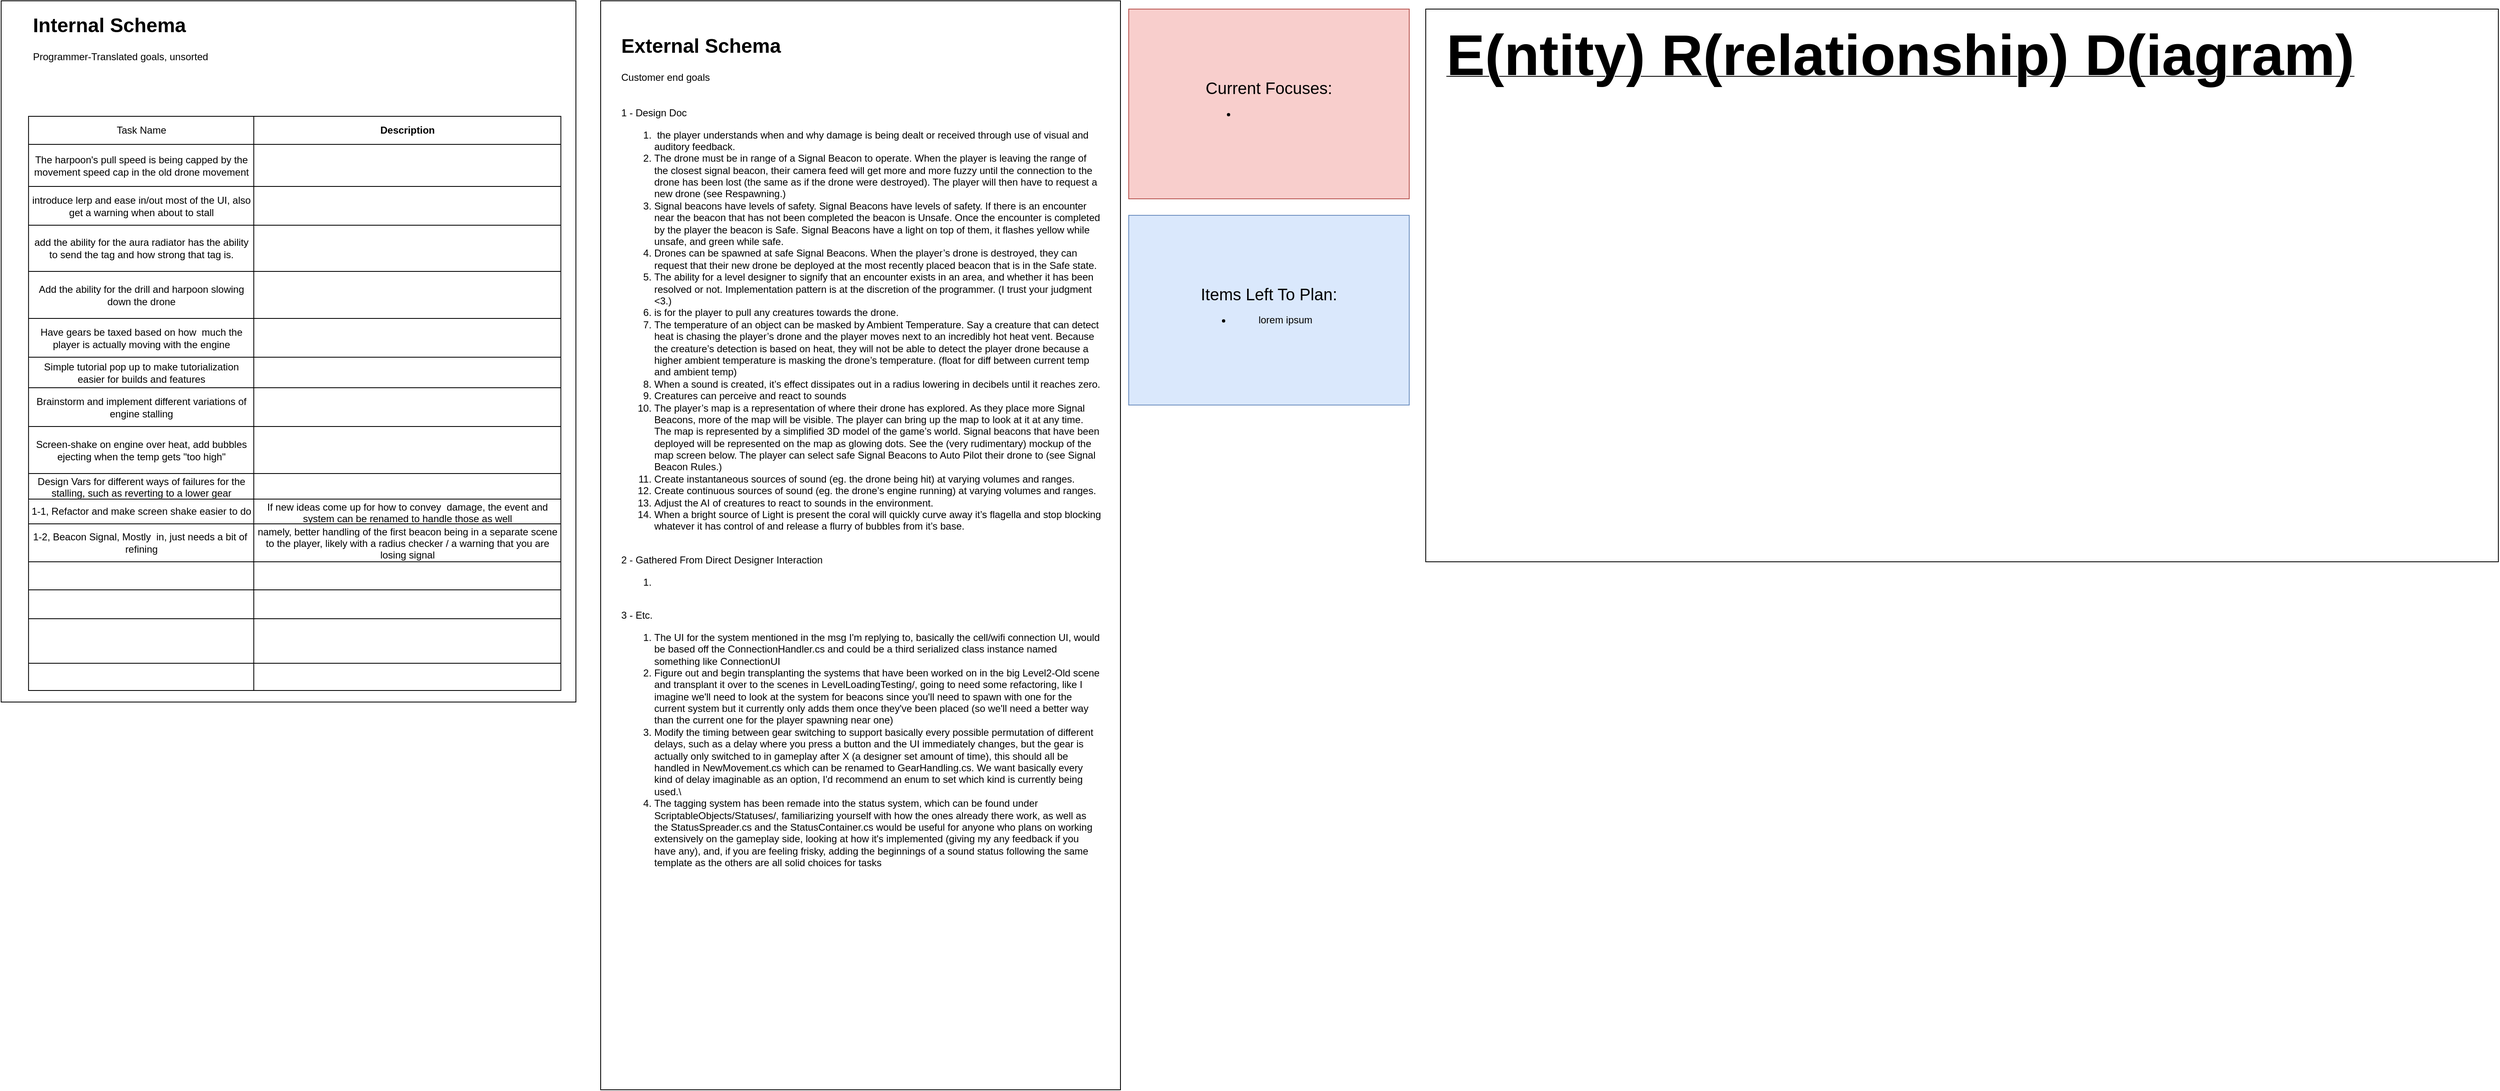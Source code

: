 <mxfile version="16.6.7" type="github">
  <diagram id="y5uNfYxEgai9vvKYRE7q" name="Page-1">
    <mxGraphModel dx="3122" dy="752" grid="1" gridSize="10" guides="1" tooltips="1" connect="1" arrows="1" fold="1" page="1" pageScale="1" pageWidth="850" pageHeight="1100" math="0" shadow="0">
      <root>
        <mxCell id="0" />
        <mxCell id="1" parent="0" />
        <mxCell id="go6vWqejy8pKC4_B8dgW-104" value="" style="group" parent="1" vertex="1" connectable="0">
          <mxGeometry x="-1040" width="680" height="850" as="geometry" />
        </mxCell>
        <mxCell id="go6vWqejy8pKC4_B8dgW-106" value="&lt;h1&gt;Internal Schema&lt;/h1&gt;&lt;div&gt;This is what the non-programmers want, translated to individual variables/concepts. Along with a description&lt;/div&gt;&lt;p&gt;&lt;/p&gt;" style="text;html=1;strokeColor=none;fillColor=none;spacing=5;spacingTop=-20;whiteSpace=wrap;overflow=hidden;rounded=0;" parent="go6vWqejy8pKC4_B8dgW-104" vertex="1">
          <mxGeometry x="27.2" y="18.889" width="625.6" height="207.778" as="geometry" />
        </mxCell>
        <mxCell id="X6cNBren62eQBll-vNDI-18" value="" style="shape=partialRectangle;html=1;whiteSpace=wrap;connectable=0;fillColor=none;top=0;left=0;bottom=0;right=0;overflow=hidden;" parent="go6vWqejy8pKC4_B8dgW-104" vertex="1">
          <mxGeometry x="16.585" y="628.767" width="215.61" height="40.753" as="geometry" />
        </mxCell>
        <mxCell id="go6vWqejy8pKC4_B8dgW-105" value="" style="rounded=0;whiteSpace=wrap;html=1;" parent="go6vWqejy8pKC4_B8dgW-104" vertex="1">
          <mxGeometry x="-16.585" width="696.585" height="850" as="geometry" />
        </mxCell>
        <mxCell id="go6vWqejy8pKC4_B8dgW-109" value="" style="shape=table;html=1;whiteSpace=wrap;startSize=0;container=1;collapsible=0;childLayout=tableLayout;rowLines=1;" parent="go6vWqejy8pKC4_B8dgW-104" vertex="1">
          <mxGeometry x="16.59" y="140" width="645.17" height="696" as="geometry" />
        </mxCell>
        <mxCell id="go6vWqejy8pKC4_B8dgW-110" value="" style="shape=partialRectangle;html=1;whiteSpace=wrap;collapsible=0;dropTarget=0;pointerEvents=0;fillColor=none;top=0;left=0;bottom=0;right=0;points=[[0,0.5],[1,0.5]];portConstraint=eastwest;" parent="go6vWqejy8pKC4_B8dgW-109" vertex="1">
          <mxGeometry width="645.17" height="34" as="geometry" />
        </mxCell>
        <mxCell id="go6vWqejy8pKC4_B8dgW-111" value="Task Name" style="shape=partialRectangle;html=1;whiteSpace=wrap;connectable=0;fillColor=none;top=0;left=0;bottom=0;right=0;overflow=hidden;" parent="go6vWqejy8pKC4_B8dgW-110" vertex="1">
          <mxGeometry width="273" height="34" as="geometry">
            <mxRectangle width="273" height="34" as="alternateBounds" />
          </mxGeometry>
        </mxCell>
        <mxCell id="go6vWqejy8pKC4_B8dgW-112" value="&lt;b&gt;Description&lt;/b&gt;" style="shape=partialRectangle;html=1;whiteSpace=wrap;connectable=0;fillColor=none;top=0;left=0;bottom=0;right=0;overflow=hidden;" parent="go6vWqejy8pKC4_B8dgW-110" vertex="1">
          <mxGeometry x="273" width="372" height="34" as="geometry">
            <mxRectangle width="372" height="34" as="alternateBounds" />
          </mxGeometry>
        </mxCell>
        <mxCell id="go6vWqejy8pKC4_B8dgW-118" value="" style="shape=partialRectangle;html=1;whiteSpace=wrap;collapsible=0;dropTarget=0;pointerEvents=0;fillColor=none;top=0;left=0;bottom=0;right=0;points=[[0,0.5],[1,0.5]];portConstraint=eastwest;" parent="go6vWqejy8pKC4_B8dgW-109" vertex="1">
          <mxGeometry y="34" width="645.17" height="51" as="geometry" />
        </mxCell>
        <mxCell id="go6vWqejy8pKC4_B8dgW-119" value="The harpoon&#39;s pull speed is being capped by the movement speed cap in the old drone movement" style="shape=partialRectangle;html=1;whiteSpace=wrap;connectable=0;fillColor=none;top=0;left=0;bottom=0;right=0;overflow=hidden;" parent="go6vWqejy8pKC4_B8dgW-118" vertex="1">
          <mxGeometry width="273" height="51" as="geometry">
            <mxRectangle width="273" height="51" as="alternateBounds" />
          </mxGeometry>
        </mxCell>
        <mxCell id="go6vWqejy8pKC4_B8dgW-120" value="" style="shape=partialRectangle;html=1;whiteSpace=wrap;connectable=0;fillColor=none;top=0;left=0;bottom=0;right=0;overflow=hidden;" parent="go6vWqejy8pKC4_B8dgW-118" vertex="1">
          <mxGeometry x="273" width="372" height="51" as="geometry">
            <mxRectangle width="372" height="51" as="alternateBounds" />
          </mxGeometry>
        </mxCell>
        <mxCell id="go6vWqejy8pKC4_B8dgW-114" value="" style="shape=partialRectangle;html=1;whiteSpace=wrap;collapsible=0;dropTarget=0;pointerEvents=0;fillColor=none;top=0;left=0;bottom=0;right=0;points=[[0,0.5],[1,0.5]];portConstraint=eastwest;" parent="go6vWqejy8pKC4_B8dgW-109" vertex="1">
          <mxGeometry y="85" width="645.17" height="47" as="geometry" />
        </mxCell>
        <mxCell id="go6vWqejy8pKC4_B8dgW-115" value="&lt;span style=&quot;text-align: center&quot;&gt;introduce lerp and ease in/out most of the UI,&amp;nbsp;&lt;/span&gt;&lt;span style=&quot;text-align: center&quot;&gt;also get a warning when about to stall&lt;br&gt;&lt;/span&gt;" style="shape=partialRectangle;html=1;whiteSpace=wrap;connectable=0;fillColor=none;top=0;left=0;bottom=0;right=0;overflow=hidden;" parent="go6vWqejy8pKC4_B8dgW-114" vertex="1">
          <mxGeometry width="273" height="47" as="geometry">
            <mxRectangle width="273" height="47" as="alternateBounds" />
          </mxGeometry>
        </mxCell>
        <mxCell id="go6vWqejy8pKC4_B8dgW-116" value="" style="shape=partialRectangle;html=1;whiteSpace=wrap;connectable=0;fillColor=none;top=0;left=0;bottom=0;right=0;overflow=hidden;" parent="go6vWqejy8pKC4_B8dgW-114" vertex="1">
          <mxGeometry x="273" width="372" height="47" as="geometry">
            <mxRectangle width="372" height="47" as="alternateBounds" />
          </mxGeometry>
        </mxCell>
        <mxCell id="go6vWqejy8pKC4_B8dgW-155" style="shape=partialRectangle;html=1;whiteSpace=wrap;collapsible=0;dropTarget=0;pointerEvents=0;fillColor=none;top=0;left=0;bottom=0;right=0;points=[[0,0.5],[1,0.5]];portConstraint=eastwest;" parent="go6vWqejy8pKC4_B8dgW-109" vertex="1">
          <mxGeometry y="132" width="645.17" height="56" as="geometry" />
        </mxCell>
        <mxCell id="go6vWqejy8pKC4_B8dgW-156" value="&lt;span style=&quot;text-align: center&quot;&gt;add the ability for the aura radiator has the ability to send the tag and how strong that tag is.&lt;/span&gt;" style="shape=partialRectangle;html=1;whiteSpace=wrap;connectable=0;fillColor=none;top=0;left=0;bottom=0;right=0;overflow=hidden;" parent="go6vWqejy8pKC4_B8dgW-155" vertex="1">
          <mxGeometry width="273" height="56" as="geometry">
            <mxRectangle width="273" height="56" as="alternateBounds" />
          </mxGeometry>
        </mxCell>
        <mxCell id="go6vWqejy8pKC4_B8dgW-157" value="" style="shape=partialRectangle;html=1;whiteSpace=wrap;connectable=0;fillColor=none;top=0;left=0;bottom=0;right=0;overflow=hidden;" parent="go6vWqejy8pKC4_B8dgW-155" vertex="1">
          <mxGeometry x="273" width="372" height="56" as="geometry">
            <mxRectangle width="372" height="56" as="alternateBounds" />
          </mxGeometry>
        </mxCell>
        <mxCell id="Bw-sxPb2Esf4PSg_OQSB-51" style="shape=partialRectangle;html=1;whiteSpace=wrap;collapsible=0;dropTarget=0;pointerEvents=0;fillColor=none;top=0;left=0;bottom=0;right=0;points=[[0,0.5],[1,0.5]];portConstraint=eastwest;" parent="go6vWqejy8pKC4_B8dgW-109" vertex="1">
          <mxGeometry y="188" width="645.17" height="57" as="geometry" />
        </mxCell>
        <mxCell id="Bw-sxPb2Esf4PSg_OQSB-52" value="&lt;span style=&quot;text-align: center&quot;&gt;Add the ability for the drill and harpoon slowing down the drone&lt;/span&gt;" style="shape=partialRectangle;html=1;whiteSpace=wrap;connectable=0;fillColor=none;top=0;left=0;bottom=0;right=0;overflow=hidden;" parent="Bw-sxPb2Esf4PSg_OQSB-51" vertex="1">
          <mxGeometry width="273" height="57" as="geometry">
            <mxRectangle width="273" height="57" as="alternateBounds" />
          </mxGeometry>
        </mxCell>
        <mxCell id="Bw-sxPb2Esf4PSg_OQSB-53" value="" style="shape=partialRectangle;html=1;whiteSpace=wrap;connectable=0;fillColor=none;top=0;left=0;bottom=0;right=0;overflow=hidden;" parent="Bw-sxPb2Esf4PSg_OQSB-51" vertex="1">
          <mxGeometry x="273" width="372" height="57" as="geometry">
            <mxRectangle width="372" height="57" as="alternateBounds" />
          </mxGeometry>
        </mxCell>
        <mxCell id="go6vWqejy8pKC4_B8dgW-152" style="shape=partialRectangle;html=1;whiteSpace=wrap;collapsible=0;dropTarget=0;pointerEvents=0;fillColor=none;top=0;left=0;bottom=0;right=0;points=[[0,0.5],[1,0.5]];portConstraint=eastwest;" parent="go6vWqejy8pKC4_B8dgW-109" vertex="1">
          <mxGeometry y="245" width="645.17" height="47" as="geometry" />
        </mxCell>
        <mxCell id="go6vWqejy8pKC4_B8dgW-153" value="Have gears be taxed based on how&amp;nbsp; much the player is actually moving with the engine" style="shape=partialRectangle;html=1;whiteSpace=wrap;connectable=0;fillColor=none;top=0;left=0;bottom=0;right=0;overflow=hidden;" parent="go6vWqejy8pKC4_B8dgW-152" vertex="1">
          <mxGeometry width="273" height="47" as="geometry">
            <mxRectangle width="273" height="47" as="alternateBounds" />
          </mxGeometry>
        </mxCell>
        <mxCell id="go6vWqejy8pKC4_B8dgW-154" value="" style="shape=partialRectangle;html=1;whiteSpace=wrap;connectable=0;fillColor=none;top=0;left=0;bottom=0;right=0;overflow=hidden;" parent="go6vWqejy8pKC4_B8dgW-152" vertex="1">
          <mxGeometry x="273" width="372" height="47" as="geometry">
            <mxRectangle width="372" height="47" as="alternateBounds" />
          </mxGeometry>
        </mxCell>
        <mxCell id="6U_FLFZ1m8M36dPALxO--58" style="shape=partialRectangle;html=1;whiteSpace=wrap;collapsible=0;dropTarget=0;pointerEvents=0;fillColor=none;top=0;left=0;bottom=0;right=0;points=[[0,0.5],[1,0.5]];portConstraint=eastwest;" parent="go6vWqejy8pKC4_B8dgW-109" vertex="1">
          <mxGeometry y="292" width="645.17" height="37" as="geometry" />
        </mxCell>
        <mxCell id="6U_FLFZ1m8M36dPALxO--59" value="Simple tutorial pop up to make tutorialization easier for builds and features" style="shape=partialRectangle;html=1;whiteSpace=wrap;connectable=0;fillColor=none;top=0;left=0;bottom=0;right=0;overflow=hidden;" parent="6U_FLFZ1m8M36dPALxO--58" vertex="1">
          <mxGeometry width="273" height="37" as="geometry">
            <mxRectangle width="273" height="37" as="alternateBounds" />
          </mxGeometry>
        </mxCell>
        <mxCell id="6U_FLFZ1m8M36dPALxO--60" value="" style="shape=partialRectangle;html=1;whiteSpace=wrap;connectable=0;fillColor=none;top=0;left=0;bottom=0;right=0;overflow=hidden;" parent="6U_FLFZ1m8M36dPALxO--58" vertex="1">
          <mxGeometry x="273" width="372" height="37" as="geometry">
            <mxRectangle width="372" height="37" as="alternateBounds" />
          </mxGeometry>
        </mxCell>
        <mxCell id="go6vWqejy8pKC4_B8dgW-167" style="shape=partialRectangle;html=1;whiteSpace=wrap;collapsible=0;dropTarget=0;pointerEvents=0;fillColor=none;top=0;left=0;bottom=0;right=0;points=[[0,0.5],[1,0.5]];portConstraint=eastwest;" parent="go6vWqejy8pKC4_B8dgW-109" vertex="1">
          <mxGeometry y="329" width="645.17" height="47" as="geometry" />
        </mxCell>
        <mxCell id="go6vWqejy8pKC4_B8dgW-168" value="Brainstorm and implement different variations of engine stalling" style="shape=partialRectangle;html=1;whiteSpace=wrap;connectable=0;fillColor=none;top=0;left=0;bottom=0;right=0;overflow=hidden;" parent="go6vWqejy8pKC4_B8dgW-167" vertex="1">
          <mxGeometry width="273" height="47" as="geometry">
            <mxRectangle width="273" height="47" as="alternateBounds" />
          </mxGeometry>
        </mxCell>
        <mxCell id="go6vWqejy8pKC4_B8dgW-169" value="" style="shape=partialRectangle;html=1;whiteSpace=wrap;connectable=0;fillColor=none;top=0;left=0;bottom=0;right=0;overflow=hidden;" parent="go6vWqejy8pKC4_B8dgW-167" vertex="1">
          <mxGeometry x="273" width="372" height="47" as="geometry">
            <mxRectangle width="372" height="47" as="alternateBounds" />
          </mxGeometry>
        </mxCell>
        <mxCell id="go6vWqejy8pKC4_B8dgW-149" style="shape=partialRectangle;html=1;whiteSpace=wrap;collapsible=0;dropTarget=0;pointerEvents=0;fillColor=none;top=0;left=0;bottom=0;right=0;points=[[0,0.5],[1,0.5]];portConstraint=eastwest;" parent="go6vWqejy8pKC4_B8dgW-109" vertex="1">
          <mxGeometry y="376" width="645.17" height="57" as="geometry" />
        </mxCell>
        <mxCell id="go6vWqejy8pKC4_B8dgW-150" value="Screen-shake on engine over heat, add bubbles ejecting when the temp gets &quot;too high&quot;" style="shape=partialRectangle;html=1;whiteSpace=wrap;connectable=0;fillColor=none;top=0;left=0;bottom=0;right=0;overflow=hidden;" parent="go6vWqejy8pKC4_B8dgW-149" vertex="1">
          <mxGeometry width="273" height="57" as="geometry">
            <mxRectangle width="273" height="57" as="alternateBounds" />
          </mxGeometry>
        </mxCell>
        <mxCell id="go6vWqejy8pKC4_B8dgW-151" value="" style="shape=partialRectangle;html=1;whiteSpace=wrap;connectable=0;fillColor=none;top=0;left=0;bottom=0;right=0;overflow=hidden;" parent="go6vWqejy8pKC4_B8dgW-149" vertex="1">
          <mxGeometry x="273" width="372" height="57" as="geometry">
            <mxRectangle width="372" height="57" as="alternateBounds" />
          </mxGeometry>
        </mxCell>
        <mxCell id="go6vWqejy8pKC4_B8dgW-146" style="shape=partialRectangle;html=1;whiteSpace=wrap;collapsible=0;dropTarget=0;pointerEvents=0;fillColor=none;top=0;left=0;bottom=0;right=0;points=[[0,0.5],[1,0.5]];portConstraint=eastwest;" parent="go6vWqejy8pKC4_B8dgW-109" vertex="1">
          <mxGeometry y="433" width="645.17" height="31" as="geometry" />
        </mxCell>
        <mxCell id="go6vWqejy8pKC4_B8dgW-147" value="Design Vars for different ways of failures for the stalling, such as reverting to a lower gear" style="shape=partialRectangle;html=1;whiteSpace=wrap;connectable=0;fillColor=none;top=0;left=0;bottom=0;right=0;overflow=hidden;" parent="go6vWqejy8pKC4_B8dgW-146" vertex="1">
          <mxGeometry width="273" height="31" as="geometry">
            <mxRectangle width="273" height="31" as="alternateBounds" />
          </mxGeometry>
        </mxCell>
        <mxCell id="go6vWqejy8pKC4_B8dgW-148" value="" style="shape=partialRectangle;html=1;whiteSpace=wrap;connectable=0;fillColor=none;top=0;left=0;bottom=0;right=0;overflow=hidden;" parent="go6vWqejy8pKC4_B8dgW-146" vertex="1">
          <mxGeometry x="273" width="372" height="31" as="geometry">
            <mxRectangle width="372" height="31" as="alternateBounds" />
          </mxGeometry>
        </mxCell>
        <mxCell id="go6vWqejy8pKC4_B8dgW-158" style="shape=partialRectangle;html=1;whiteSpace=wrap;collapsible=0;dropTarget=0;pointerEvents=0;fillColor=none;top=0;left=0;bottom=0;right=0;points=[[0,0.5],[1,0.5]];portConstraint=eastwest;" parent="go6vWqejy8pKC4_B8dgW-109" vertex="1">
          <mxGeometry y="464" width="645.17" height="30" as="geometry" />
        </mxCell>
        <mxCell id="go6vWqejy8pKC4_B8dgW-159" value="1-1, Refactor and make screen shake easier to do" style="shape=partialRectangle;html=1;whiteSpace=wrap;connectable=0;fillColor=none;top=0;left=0;bottom=0;right=0;overflow=hidden;" parent="go6vWqejy8pKC4_B8dgW-158" vertex="1">
          <mxGeometry width="273" height="30" as="geometry">
            <mxRectangle width="273" height="30" as="alternateBounds" />
          </mxGeometry>
        </mxCell>
        <mxCell id="go6vWqejy8pKC4_B8dgW-160" value="If new ideas come up for how to convey&amp;nbsp; damage, the event and system can be renamed to handle those as well" style="shape=partialRectangle;html=1;whiteSpace=wrap;connectable=0;fillColor=none;top=0;left=0;bottom=0;right=0;overflow=hidden;" parent="go6vWqejy8pKC4_B8dgW-158" vertex="1">
          <mxGeometry x="273" width="372" height="30" as="geometry">
            <mxRectangle width="372" height="30" as="alternateBounds" />
          </mxGeometry>
        </mxCell>
        <mxCell id="6U_FLFZ1m8M36dPALxO--18" style="shape=partialRectangle;html=1;whiteSpace=wrap;collapsible=0;dropTarget=0;pointerEvents=0;fillColor=none;top=0;left=0;bottom=0;right=0;points=[[0,0.5],[1,0.5]];portConstraint=eastwest;" parent="go6vWqejy8pKC4_B8dgW-109" vertex="1">
          <mxGeometry y="494" width="645.17" height="46" as="geometry" />
        </mxCell>
        <mxCell id="6U_FLFZ1m8M36dPALxO--19" value="1-2, Beacon Signal, Mostly&amp;nbsp; in, just needs a bit of&amp;nbsp; refining" style="shape=partialRectangle;html=1;whiteSpace=wrap;connectable=0;fillColor=none;top=0;left=0;bottom=0;right=0;overflow=hidden;" parent="6U_FLFZ1m8M36dPALxO--18" vertex="1">
          <mxGeometry width="273" height="46" as="geometry">
            <mxRectangle width="273" height="46" as="alternateBounds" />
          </mxGeometry>
        </mxCell>
        <mxCell id="6U_FLFZ1m8M36dPALxO--20" value="namely, better handling of the first beacon being in a separate scene to the player, likely with a radius checker / a warning that you are losing signal" style="shape=partialRectangle;html=1;whiteSpace=wrap;connectable=0;fillColor=none;top=0;left=0;bottom=0;right=0;overflow=hidden;" parent="6U_FLFZ1m8M36dPALxO--18" vertex="1">
          <mxGeometry x="273" width="372" height="46" as="geometry">
            <mxRectangle width="372" height="46" as="alternateBounds" />
          </mxGeometry>
        </mxCell>
        <mxCell id="go6vWqejy8pKC4_B8dgW-170" style="shape=partialRectangle;html=1;whiteSpace=wrap;collapsible=0;dropTarget=0;pointerEvents=0;fillColor=none;top=0;left=0;bottom=0;right=0;points=[[0,0.5],[1,0.5]];portConstraint=eastwest;" parent="go6vWqejy8pKC4_B8dgW-109" vertex="1">
          <mxGeometry y="540" width="645.17" height="34" as="geometry" />
        </mxCell>
        <mxCell id="go6vWqejy8pKC4_B8dgW-171" value="" style="shape=partialRectangle;html=1;whiteSpace=wrap;connectable=0;fillColor=none;top=0;left=0;bottom=0;right=0;overflow=hidden;" parent="go6vWqejy8pKC4_B8dgW-170" vertex="1">
          <mxGeometry width="273" height="34" as="geometry">
            <mxRectangle width="273" height="34" as="alternateBounds" />
          </mxGeometry>
        </mxCell>
        <mxCell id="go6vWqejy8pKC4_B8dgW-172" value="" style="shape=partialRectangle;html=1;whiteSpace=wrap;connectable=0;fillColor=none;top=0;left=0;bottom=0;right=0;overflow=hidden;" parent="go6vWqejy8pKC4_B8dgW-170" vertex="1">
          <mxGeometry x="273" width="372" height="34" as="geometry">
            <mxRectangle width="372" height="34" as="alternateBounds" />
          </mxGeometry>
        </mxCell>
        <mxCell id="go6vWqejy8pKC4_B8dgW-173" style="shape=partialRectangle;html=1;whiteSpace=wrap;collapsible=0;dropTarget=0;pointerEvents=0;fillColor=none;top=0;left=0;bottom=0;right=0;points=[[0,0.5],[1,0.5]];portConstraint=eastwest;" parent="go6vWqejy8pKC4_B8dgW-109" vertex="1">
          <mxGeometry y="574" width="645.17" height="35" as="geometry" />
        </mxCell>
        <mxCell id="go6vWqejy8pKC4_B8dgW-174" value="" style="shape=partialRectangle;html=1;whiteSpace=wrap;connectable=0;fillColor=none;top=0;left=0;bottom=0;right=0;overflow=hidden;" parent="go6vWqejy8pKC4_B8dgW-173" vertex="1">
          <mxGeometry width="273" height="35" as="geometry">
            <mxRectangle width="273" height="35" as="alternateBounds" />
          </mxGeometry>
        </mxCell>
        <mxCell id="go6vWqejy8pKC4_B8dgW-175" value="" style="shape=partialRectangle;html=1;whiteSpace=wrap;connectable=0;fillColor=none;top=0;left=0;bottom=0;right=0;overflow=hidden;" parent="go6vWqejy8pKC4_B8dgW-173" vertex="1">
          <mxGeometry x="273" width="372" height="35" as="geometry">
            <mxRectangle width="372" height="35" as="alternateBounds" />
          </mxGeometry>
        </mxCell>
        <mxCell id="go6vWqejy8pKC4_B8dgW-176" style="shape=partialRectangle;html=1;whiteSpace=wrap;collapsible=0;dropTarget=0;pointerEvents=0;fillColor=none;top=0;left=0;bottom=0;right=0;points=[[0,0.5],[1,0.5]];portConstraint=eastwest;" parent="go6vWqejy8pKC4_B8dgW-109" vertex="1">
          <mxGeometry y="609" width="645.17" height="54" as="geometry" />
        </mxCell>
        <mxCell id="go6vWqejy8pKC4_B8dgW-177" value="" style="shape=partialRectangle;html=1;whiteSpace=wrap;connectable=0;fillColor=none;top=0;left=0;bottom=0;right=0;overflow=hidden;" parent="go6vWqejy8pKC4_B8dgW-176" vertex="1">
          <mxGeometry width="273" height="54" as="geometry">
            <mxRectangle width="273" height="54" as="alternateBounds" />
          </mxGeometry>
        </mxCell>
        <mxCell id="go6vWqejy8pKC4_B8dgW-178" value="" style="shape=partialRectangle;html=1;whiteSpace=wrap;connectable=0;fillColor=none;top=0;left=0;bottom=0;right=0;overflow=hidden;" parent="go6vWqejy8pKC4_B8dgW-176" vertex="1">
          <mxGeometry x="273" width="372" height="54" as="geometry">
            <mxRectangle width="372" height="54" as="alternateBounds" />
          </mxGeometry>
        </mxCell>
        <mxCell id="go6vWqejy8pKC4_B8dgW-188" style="shape=partialRectangle;html=1;whiteSpace=wrap;collapsible=0;dropTarget=0;pointerEvents=0;fillColor=none;top=0;left=0;bottom=0;right=0;points=[[0,0.5],[1,0.5]];portConstraint=eastwest;" parent="go6vWqejy8pKC4_B8dgW-109" vertex="1">
          <mxGeometry y="663" width="645.17" height="33" as="geometry" />
        </mxCell>
        <mxCell id="go6vWqejy8pKC4_B8dgW-189" value="" style="shape=partialRectangle;html=1;whiteSpace=wrap;connectable=0;fillColor=none;top=0;left=0;bottom=0;right=0;overflow=hidden;" parent="go6vWqejy8pKC4_B8dgW-188" vertex="1">
          <mxGeometry width="273" height="33" as="geometry">
            <mxRectangle width="273" height="33" as="alternateBounds" />
          </mxGeometry>
        </mxCell>
        <mxCell id="go6vWqejy8pKC4_B8dgW-190" value="" style="shape=partialRectangle;html=1;whiteSpace=wrap;connectable=0;fillColor=none;top=0;left=0;bottom=0;right=0;overflow=hidden;" parent="go6vWqejy8pKC4_B8dgW-188" vertex="1">
          <mxGeometry x="273" width="372" height="33" as="geometry">
            <mxRectangle width="372" height="33" as="alternateBounds" />
          </mxGeometry>
        </mxCell>
        <mxCell id="Bw-sxPb2Esf4PSg_OQSB-5" value="&lt;h1&gt;Internal Schema&lt;br&gt;&lt;/h1&gt;&lt;p&gt;Programmer-Translated goals, unsorted&lt;br&gt;&lt;/p&gt;" style="text;html=1;strokeColor=none;fillColor=none;spacing=5;spacingTop=-20;whiteSpace=wrap;overflow=hidden;rounded=0;" parent="go6vWqejy8pKC4_B8dgW-104" vertex="1">
          <mxGeometry x="16.585" y="10" width="306.829" height="120" as="geometry" />
        </mxCell>
        <mxCell id="hxR5QbofLgMlqyNFFXLC-1" value="&lt;div&gt;&lt;span&gt;&lt;font style=&quot;font-size: 20px&quot;&gt;Current Focuses:&lt;/font&gt;&lt;/span&gt;&lt;/div&gt;&lt;ul&gt;&lt;li&gt;&lt;br&gt;&lt;/li&gt;&lt;/ul&gt;" style="whiteSpace=wrap;html=1;fillColor=#f8cecc;strokeColor=#b85450;" parent="1" vertex="1">
          <mxGeometry x="310" y="10" width="340" height="230" as="geometry" />
        </mxCell>
        <mxCell id="hxR5QbofLgMlqyNFFXLC-5" value="&lt;div&gt;&lt;span&gt;&lt;font style=&quot;font-size: 20px&quot;&gt;Items Left To Plan:&lt;/font&gt;&lt;/span&gt;&lt;/div&gt;&lt;ul&gt;&lt;li&gt;lorem ipsum&lt;br&gt;&lt;/li&gt;&lt;/ul&gt;" style="whiteSpace=wrap;html=1;fillColor=#dae8fc;strokeColor=#6c8ebf;" parent="1" vertex="1">
          <mxGeometry x="310" y="260" width="340" height="230" as="geometry" />
        </mxCell>
        <mxCell id="go6vWqejy8pKC4_B8dgW-16" value="" style="group" parent="1" vertex="1" connectable="0">
          <mxGeometry x="-330" width="630" height="1320" as="geometry" />
        </mxCell>
        <mxCell id="go6vWqejy8pKC4_B8dgW-14" value="" style="rounded=0;whiteSpace=wrap;html=1;" parent="go6vWqejy8pKC4_B8dgW-16" vertex="1">
          <mxGeometry width="630" height="1320" as="geometry" />
        </mxCell>
        <mxCell id="go6vWqejy8pKC4_B8dgW-15" value="&lt;h1&gt;External Schema&lt;/h1&gt;&lt;div&gt;Customer end goals&lt;/div&gt;&lt;div&gt;&lt;br&gt;&lt;/div&gt;&lt;div&gt;&lt;br&gt;&lt;/div&gt;&lt;div&gt;&lt;div&gt;1 - Design Doc&lt;br&gt;&lt;/div&gt;&lt;/div&gt;&lt;div&gt;&lt;ol&gt;&lt;li&gt;&amp;nbsp;the player understands when and why damage is being dealt or received through use of visual and auditory feedback.&lt;br&gt;&lt;/li&gt;&lt;li&gt;The drone must be in range of a Signal Beacon to operate. When the player is leaving the range of the closest signal beacon, their camera feed will get more and more fuzzy until the connection to the drone has been lost (the same as if the drone were destroyed). The player will then have to request a new drone (see Respawning.)&lt;/li&gt;&lt;li&gt;Signal beacons have levels of safety. Signal Beacons have levels of safety. If there is an encounter near the beacon that has not been completed the beacon is Unsafe. Once the encounter is completed by the player the beacon is Safe.&amp;nbsp;Signal Beacons have a light on top of them, it flashes yellow while unsafe, and green while safe.&lt;/li&gt;&lt;li&gt;Drones can be spawned at safe Signal Beacons. When the player’s drone is destroyed, they can request that their new drone be deployed at the most recently placed beacon that is in the Safe state.&lt;/li&gt;&lt;li&gt;The ability for a level designer to signify that an encounter exists in an area, and whether it has been resolved or not. Implementation pattern is at the discretion of the programmer. (I trust your judgment &amp;lt;3.)&lt;/li&gt;&lt;li&gt;is for the player to pull any creatures towards the drone.&lt;br&gt;&lt;/li&gt;&lt;li&gt;The temperature of an object can be masked by Ambient Temperature. Say a creature that can detect heat is chasing the player’s drone and the player moves next to an incredibly hot heat vent. Because the creature’s detection is based on heat, they will not be able to detect the player drone because a higher ambient temperature is masking the drone’s temperature. (float for diff between current temp and ambient temp)&lt;br&gt;&lt;/li&gt;&lt;li&gt;When a sound is created, it’s effect dissipates out in a radius lowering in decibels until it reaches zero.&lt;/li&gt;&lt;li&gt;Creatures can perceive and react to sounds&lt;br&gt;&lt;/li&gt;&lt;li&gt;The player’s map is a representation of where their drone has explored. As they place more Signal Beacons, more of the map will be visible. The player can bring up the map to look at it at any time. The map is represented by a simplified 3D model of the game’s world. Signal beacons that have been deployed will be represented on the map as glowing dots. See the (very rudimentary) mockup of the map screen below. The player can select safe Signal Beacons to Auto Pilot their drone to (see Signal Beacon Rules.)&lt;/li&gt;&lt;li&gt;Create instantaneous sources of sound (eg. the drone being hit) at varying volumes and ranges.&lt;/li&gt;&lt;li&gt;Create continuous sources of sound (eg. the drone’s engine running) at varying volumes and ranges.&lt;/li&gt;&lt;li&gt;Adjust the AI of creatures to react to sounds in the environment.&lt;/li&gt;&lt;li&gt;When a bright source of Light is present the coral will quickly curve away it’s flagella and stop blocking whatever it has control of and release a flurry of bubbles from it’s base.&lt;br&gt;&lt;/li&gt;&lt;/ol&gt;&lt;div&gt;&lt;br&gt;&lt;/div&gt;&lt;div&gt;2 - Gathered From Direct Designer Interaction&lt;/div&gt;&lt;div&gt;&lt;ol&gt;&lt;li&gt;&lt;br&gt;&lt;/li&gt;&lt;/ol&gt;&lt;div&gt;&lt;br&gt;&lt;/div&gt;&lt;div&gt;3 - Etc.&lt;/div&gt;&lt;div&gt;&lt;ol&gt;&lt;li&gt;The UI for the system mentioned in the msg I&#39;m replying to, basically the cell/wifi connection UI, would be based off the ConnectionHandler.cs and could be a third serialized class instance named something like ConnectionUI&lt;/li&gt;&lt;li&gt;Figure out and begin transplanting the systems that have been worked on in the big Level2-Old scene and transplant it over to the scenes in LevelLoadingTesting/, going to need some refactoring, like I imagine we&#39;ll need to look at the system for beacons since you&#39;ll need to spawn with one for the current system but it currently only adds them once they&#39;ve been placed (so we&#39;ll need a better way than the current one for the player spawning near one)&lt;/li&gt;&lt;li&gt;Modify the timing between gear switching to support basically every possible permutation of different delays, such as a delay where you press a button and the UI immediately changes, but the gear is actually only switched to in gameplay after X (a designer set amount of time), this should all be handled in NewMovement.cs which can be renamed to GearHandling.cs. We want basically every kind of delay imaginable as an option, I&#39;d recommend an enum to set which kind is currently being used.\&lt;/li&gt;&lt;li&gt;The tagging system has been remade into the status system, which can be found under ScriptableObjects/Statuses/, familiarizing yourself with how the ones already there work, as well as the StatusSpreader.cs and the StatusContainer.cs would be useful for anyone who plans on working extensively on the gameplay side, looking at how it&#39;s implemented (giving my any feedback if you have any), and, if you are feeling frisky, adding the beginnings of a sound status following the same template as the others are all solid choices for tasks &lt;br&gt;&lt;/li&gt;&lt;/ol&gt;&lt;/div&gt;&lt;/div&gt;&lt;/div&gt;&lt;p&gt;&lt;/p&gt;" style="text;html=1;strokeColor=none;fillColor=none;spacing=5;spacingTop=-20;whiteSpace=wrap;overflow=hidden;rounded=0;" parent="go6vWqejy8pKC4_B8dgW-16" vertex="1">
          <mxGeometry x="20" y="35.22" width="589.77" height="1264.78" as="geometry" />
        </mxCell>
        <mxCell id="xhr826M39EY4KeseyqCB-3" value="" style="group" parent="1" vertex="1" connectable="0">
          <mxGeometry x="670" y="10" width="1300" height="670" as="geometry" />
        </mxCell>
        <mxCell id="1ae0I56IuYL9EDaaSJPz-2" value="" style="rounded=0;whiteSpace=wrap;html=1;" parent="xhr826M39EY4KeseyqCB-3" vertex="1">
          <mxGeometry width="1300" height="670" as="geometry" />
        </mxCell>
        <mxCell id="1ae0I56IuYL9EDaaSJPz-1" value="&lt;font size=&quot;1&quot;&gt;&lt;u&gt;&lt;b style=&quot;font-size: 70px&quot;&gt;E(ntity) R(relationship) D(iagram)&lt;/b&gt;&lt;/u&gt;&lt;/font&gt;" style="text;html=1;strokeColor=none;fillColor=none;align=left;verticalAlign=middle;whiteSpace=wrap;rounded=0;" parent="xhr826M39EY4KeseyqCB-3" vertex="1">
          <mxGeometry x="23.494" width="1276.506" height="110" as="geometry" />
        </mxCell>
      </root>
    </mxGraphModel>
  </diagram>
</mxfile>
